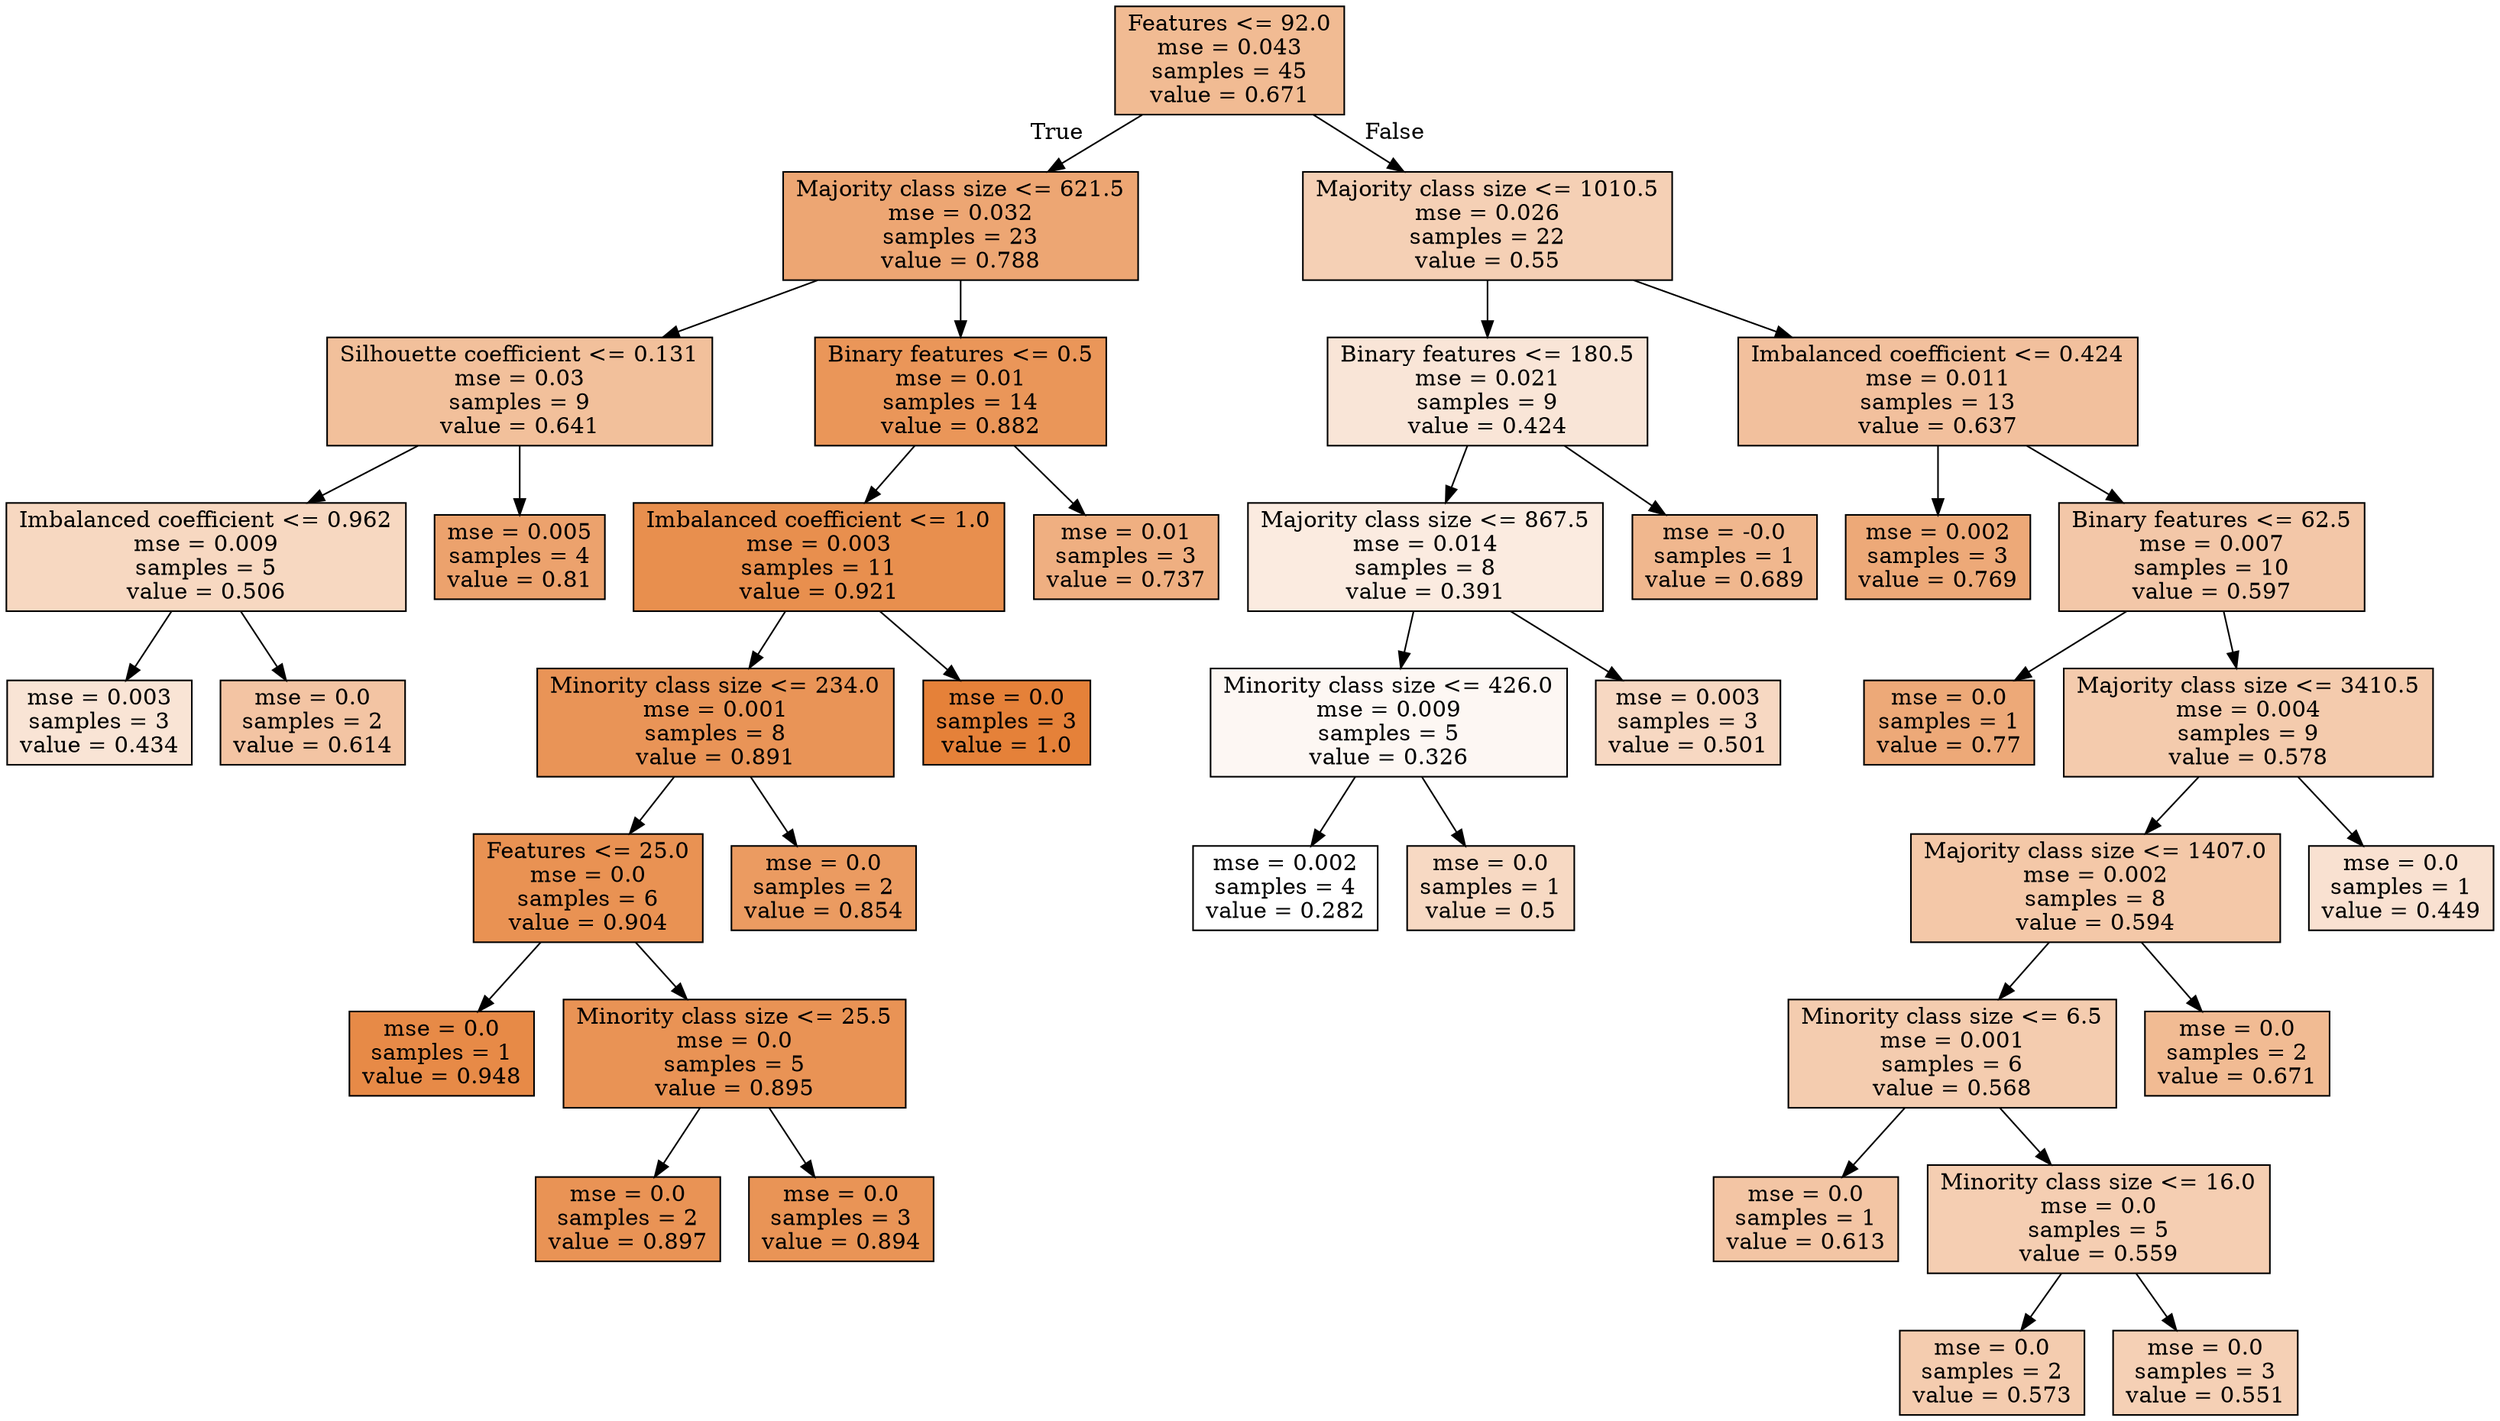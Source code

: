 digraph Tree {
node [shape=box, style="filled", color="black"] ;
0 [label="Features <= 92.0\nmse = 0.043\nsamples = 45\nvalue = 0.671", fillcolor="#e581398a"] ;
1 [label="Majority class size <= 621.5\nmse = 0.032\nsamples = 23\nvalue = 0.788", fillcolor="#e58139b4"] ;
0 -> 1 [labeldistance=2.5, labelangle=45, headlabel="True"] ;
2 [label="Silhouette coefficient <= 0.131\nmse = 0.03\nsamples = 9\nvalue = 0.641", fillcolor="#e5813980"] ;
1 -> 2 ;
3 [label="Imbalanced coefficient <= 0.962\nmse = 0.009\nsamples = 5\nvalue = 0.506", fillcolor="#e581394f"] ;
2 -> 3 ;
4 [label="mse = 0.003\nsamples = 3\nvalue = 0.434", fillcolor="#e5813936"] ;
3 -> 4 ;
5 [label="mse = 0.0\nsamples = 2\nvalue = 0.614", fillcolor="#e5813976"] ;
3 -> 5 ;
6 [label="mse = 0.005\nsamples = 4\nvalue = 0.81", fillcolor="#e58139bc"] ;
2 -> 6 ;
7 [label="Binary features <= 0.5\nmse = 0.01\nsamples = 14\nvalue = 0.882", fillcolor="#e58139d5"] ;
1 -> 7 ;
8 [label="Imbalanced coefficient <= 1.0\nmse = 0.003\nsamples = 11\nvalue = 0.921", fillcolor="#e58139e3"] ;
7 -> 8 ;
9 [label="Minority class size <= 234.0\nmse = 0.001\nsamples = 8\nvalue = 0.891", fillcolor="#e58139d8"] ;
8 -> 9 ;
10 [label="Features <= 25.0\nmse = 0.0\nsamples = 6\nvalue = 0.904", fillcolor="#e58139dd"] ;
9 -> 10 ;
11 [label="mse = 0.0\nsamples = 1\nvalue = 0.948", fillcolor="#e58139ed"] ;
10 -> 11 ;
12 [label="Minority class size <= 25.5\nmse = 0.0\nsamples = 5\nvalue = 0.895", fillcolor="#e58139da"] ;
10 -> 12 ;
13 [label="mse = 0.0\nsamples = 2\nvalue = 0.897", fillcolor="#e58139da"] ;
12 -> 13 ;
14 [label="mse = 0.0\nsamples = 3\nvalue = 0.894", fillcolor="#e58139d9"] ;
12 -> 14 ;
15 [label="mse = 0.0\nsamples = 2\nvalue = 0.854", fillcolor="#e58139cb"] ;
9 -> 15 ;
16 [label="mse = 0.0\nsamples = 3\nvalue = 1.0", fillcolor="#e58139ff"] ;
8 -> 16 ;
17 [label="mse = 0.01\nsamples = 3\nvalue = 0.737", fillcolor="#e58139a2"] ;
7 -> 17 ;
18 [label="Majority class size <= 1010.5\nmse = 0.026\nsamples = 22\nvalue = 0.55", fillcolor="#e581395f"] ;
0 -> 18 [labeldistance=2.5, labelangle=-45, headlabel="False"] ;
19 [label="Binary features <= 180.5\nmse = 0.021\nsamples = 9\nvalue = 0.424", fillcolor="#e5813933"] ;
18 -> 19 ;
20 [label="Majority class size <= 867.5\nmse = 0.014\nsamples = 8\nvalue = 0.391", fillcolor="#e5813927"] ;
19 -> 20 ;
21 [label="Minority class size <= 426.0\nmse = 0.009\nsamples = 5\nvalue = 0.326", fillcolor="#e581390f"] ;
20 -> 21 ;
22 [label="mse = 0.002\nsamples = 4\nvalue = 0.282", fillcolor="#e5813900"] ;
21 -> 22 ;
23 [label="mse = 0.0\nsamples = 1\nvalue = 0.5", fillcolor="#e581394d"] ;
21 -> 23 ;
24 [label="mse = 0.003\nsamples = 3\nvalue = 0.501", fillcolor="#e581394e"] ;
20 -> 24 ;
25 [label="mse = -0.0\nsamples = 1\nvalue = 0.689", fillcolor="#e5813991"] ;
19 -> 25 ;
26 [label="Imbalanced coefficient <= 0.424\nmse = 0.011\nsamples = 13\nvalue = 0.637", fillcolor="#e581397e"] ;
18 -> 26 ;
27 [label="mse = 0.002\nsamples = 3\nvalue = 0.769", fillcolor="#e58139ad"] ;
26 -> 27 ;
28 [label="Binary features <= 62.5\nmse = 0.007\nsamples = 10\nvalue = 0.597", fillcolor="#e5813970"] ;
26 -> 28 ;
29 [label="mse = 0.0\nsamples = 1\nvalue = 0.77", fillcolor="#e58139ad"] ;
28 -> 29 ;
30 [label="Majority class size <= 3410.5\nmse = 0.004\nsamples = 9\nvalue = 0.578", fillcolor="#e5813969"] ;
28 -> 30 ;
31 [label="Majority class size <= 1407.0\nmse = 0.002\nsamples = 8\nvalue = 0.594", fillcolor="#e581396f"] ;
30 -> 31 ;
32 [label="Minority class size <= 6.5\nmse = 0.001\nsamples = 6\nvalue = 0.568", fillcolor="#e5813966"] ;
31 -> 32 ;
33 [label="mse = 0.0\nsamples = 1\nvalue = 0.613", fillcolor="#e5813975"] ;
32 -> 33 ;
34 [label="Minority class size <= 16.0\nmse = 0.0\nsamples = 5\nvalue = 0.559", fillcolor="#e5813963"] ;
32 -> 34 ;
35 [label="mse = 0.0\nsamples = 2\nvalue = 0.573", fillcolor="#e5813967"] ;
34 -> 35 ;
36 [label="mse = 0.0\nsamples = 3\nvalue = 0.551", fillcolor="#e581395f"] ;
34 -> 36 ;
37 [label="mse = 0.0\nsamples = 2\nvalue = 0.671", fillcolor="#e581398a"] ;
31 -> 37 ;
38 [label="mse = 0.0\nsamples = 1\nvalue = 0.449", fillcolor="#e581393b"] ;
30 -> 38 ;
}